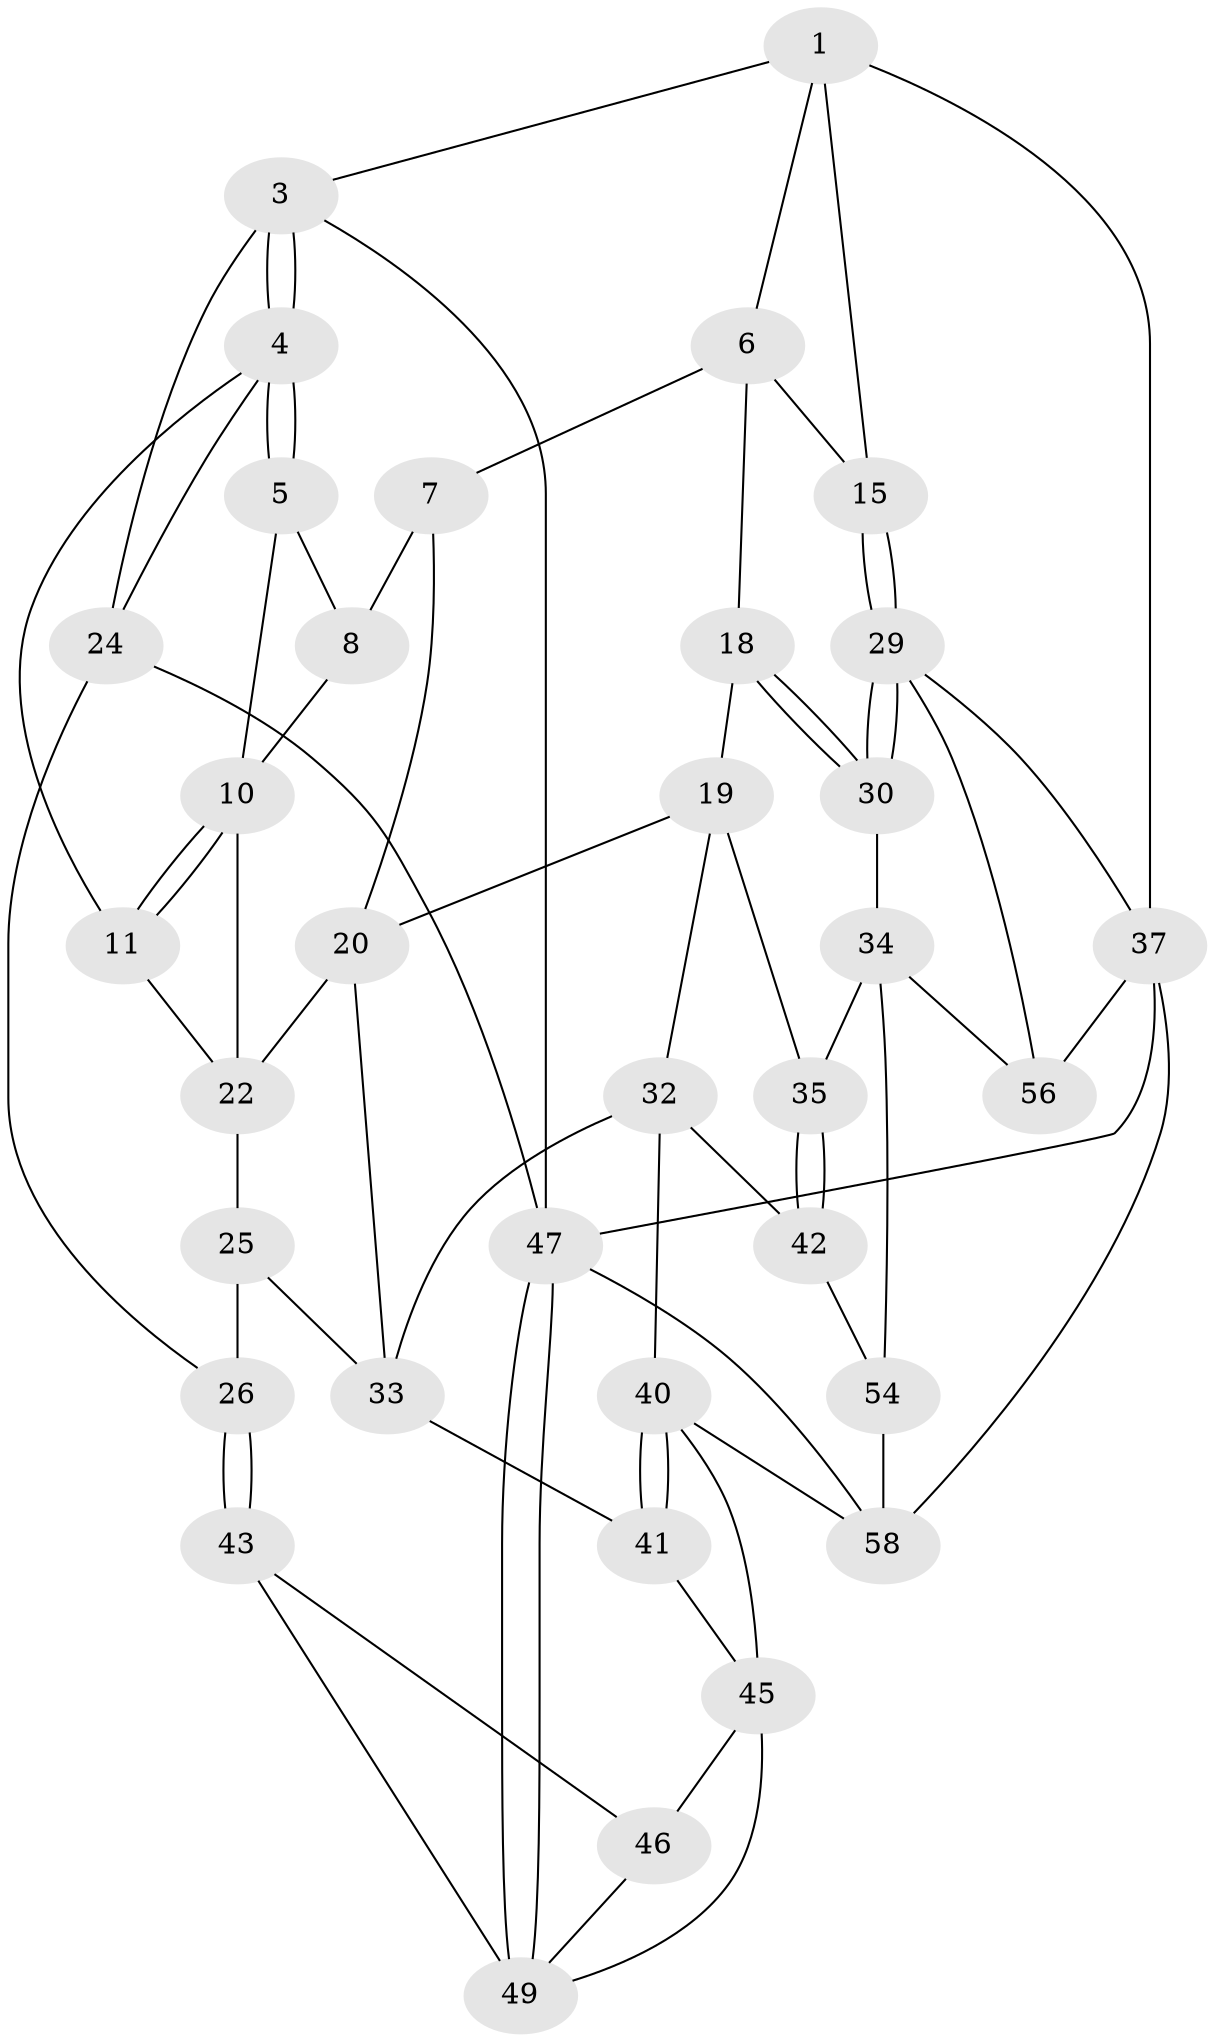 // original degree distribution, {3: 0.03333333333333333, 5: 0.5333333333333333, 4: 0.23333333333333334, 6: 0.2}
// Generated by graph-tools (version 1.1) at 2025/42/03/06/25 10:42:35]
// undirected, 35 vertices, 73 edges
graph export_dot {
graph [start="1"]
  node [color=gray90,style=filled];
  1 [pos="+0.7690176779010195+0",super="+2"];
  3 [pos="+0+0"];
  4 [pos="+0+0",super="+12"];
  5 [pos="+0.11716723873700229+0",super="+9"];
  6 [pos="+0.6641353763925663+0.04882053840853228",super="+16"];
  7 [pos="+0.5747590496290563+0.12565517300795748",super="+17"];
  8 [pos="+0.22844348589607943+0",super="+13"];
  10 [pos="+0.1663033779571453+0.2643373797667059",super="+14"];
  11 [pos="+0.1455376285576983+0.3277278654359815"];
  15 [pos="+1+0"];
  18 [pos="+0.8113755443800497+0.30728947452738087"];
  19 [pos="+0.751432147652987+0.34872307868091074",super="+31"];
  20 [pos="+0.5556043779801847+0.24899818033932752",super="+21"];
  22 [pos="+0.3499081286760547+0.3048958811420069",super="+23"];
  24 [pos="+0+0.4500971630444133",super="+28"];
  25 [pos="+0.2360231019813724+0.5113061524817073"];
  26 [pos="+0.12782563155906507+0.5632644906283816",super="+27"];
  29 [pos="+1+0.6006999921342125",super="+38"];
  30 [pos="+1+0.6069109228437466"];
  32 [pos="+0.5882163073157264+0.5005954609061601",super="+39"];
  33 [pos="+0.49299023813781856+0.41703250973317924",super="+36"];
  34 [pos="+0.9042551769270306+0.6619045389252878",super="+53"];
  35 [pos="+0.8950073593068433+0.6602435981913697"];
  37 [pos="+1+1",super="+60"];
  40 [pos="+0.3931533881659258+0.7075148467997665",super="+52"];
  41 [pos="+0.3712193821563756+0.6968659036302086"];
  42 [pos="+0.6237014063035166+0.6851973383190961",super="+55"];
  43 [pos="+0.13624924589180876+0.6950029441957774",super="+44"];
  45 [pos="+0.2844158015898009+0.7421253927793962",super="+51"];
  46 [pos="+0.20285562126772516+0.7361219424784556"];
  47 [pos="+0+1",super="+48"];
  49 [pos="+0+0.9579613186304107",super="+50"];
  54 [pos="+0.8599578402031488+0.8656478672070671",super="+57"];
  56 [pos="+0.9094240443163154+0.9210431024321525"];
  58 [pos="+0.5573243584905333+1",super="+59"];
  1 -- 6;
  1 -- 3;
  1 -- 37;
  1 -- 15;
  3 -- 4;
  3 -- 4;
  3 -- 24;
  3 -- 47;
  4 -- 5;
  4 -- 5;
  4 -- 24;
  4 -- 11;
  5 -- 8;
  5 -- 10;
  6 -- 7;
  6 -- 18;
  6 -- 15;
  7 -- 8 [weight=2];
  7 -- 20;
  8 -- 10;
  10 -- 11;
  10 -- 11;
  10 -- 22;
  11 -- 22;
  15 -- 29;
  15 -- 29;
  18 -- 19;
  18 -- 30;
  18 -- 30;
  19 -- 20;
  19 -- 32;
  19 -- 35;
  20 -- 33;
  20 -- 22;
  22 -- 25;
  24 -- 47;
  24 -- 26;
  25 -- 26;
  25 -- 33;
  26 -- 43 [weight=2];
  26 -- 43;
  29 -- 30;
  29 -- 30;
  29 -- 56;
  29 -- 37;
  30 -- 34;
  32 -- 33;
  32 -- 40;
  32 -- 42;
  33 -- 41;
  34 -- 35;
  34 -- 56;
  34 -- 54;
  35 -- 42;
  35 -- 42;
  37 -- 47;
  37 -- 56;
  37 -- 58;
  40 -- 41;
  40 -- 41;
  40 -- 45;
  40 -- 58;
  41 -- 45;
  42 -- 54 [weight=2];
  43 -- 46;
  43 -- 49;
  45 -- 46;
  45 -- 49;
  46 -- 49;
  47 -- 49;
  47 -- 49;
  47 -- 58;
  54 -- 58;
}
